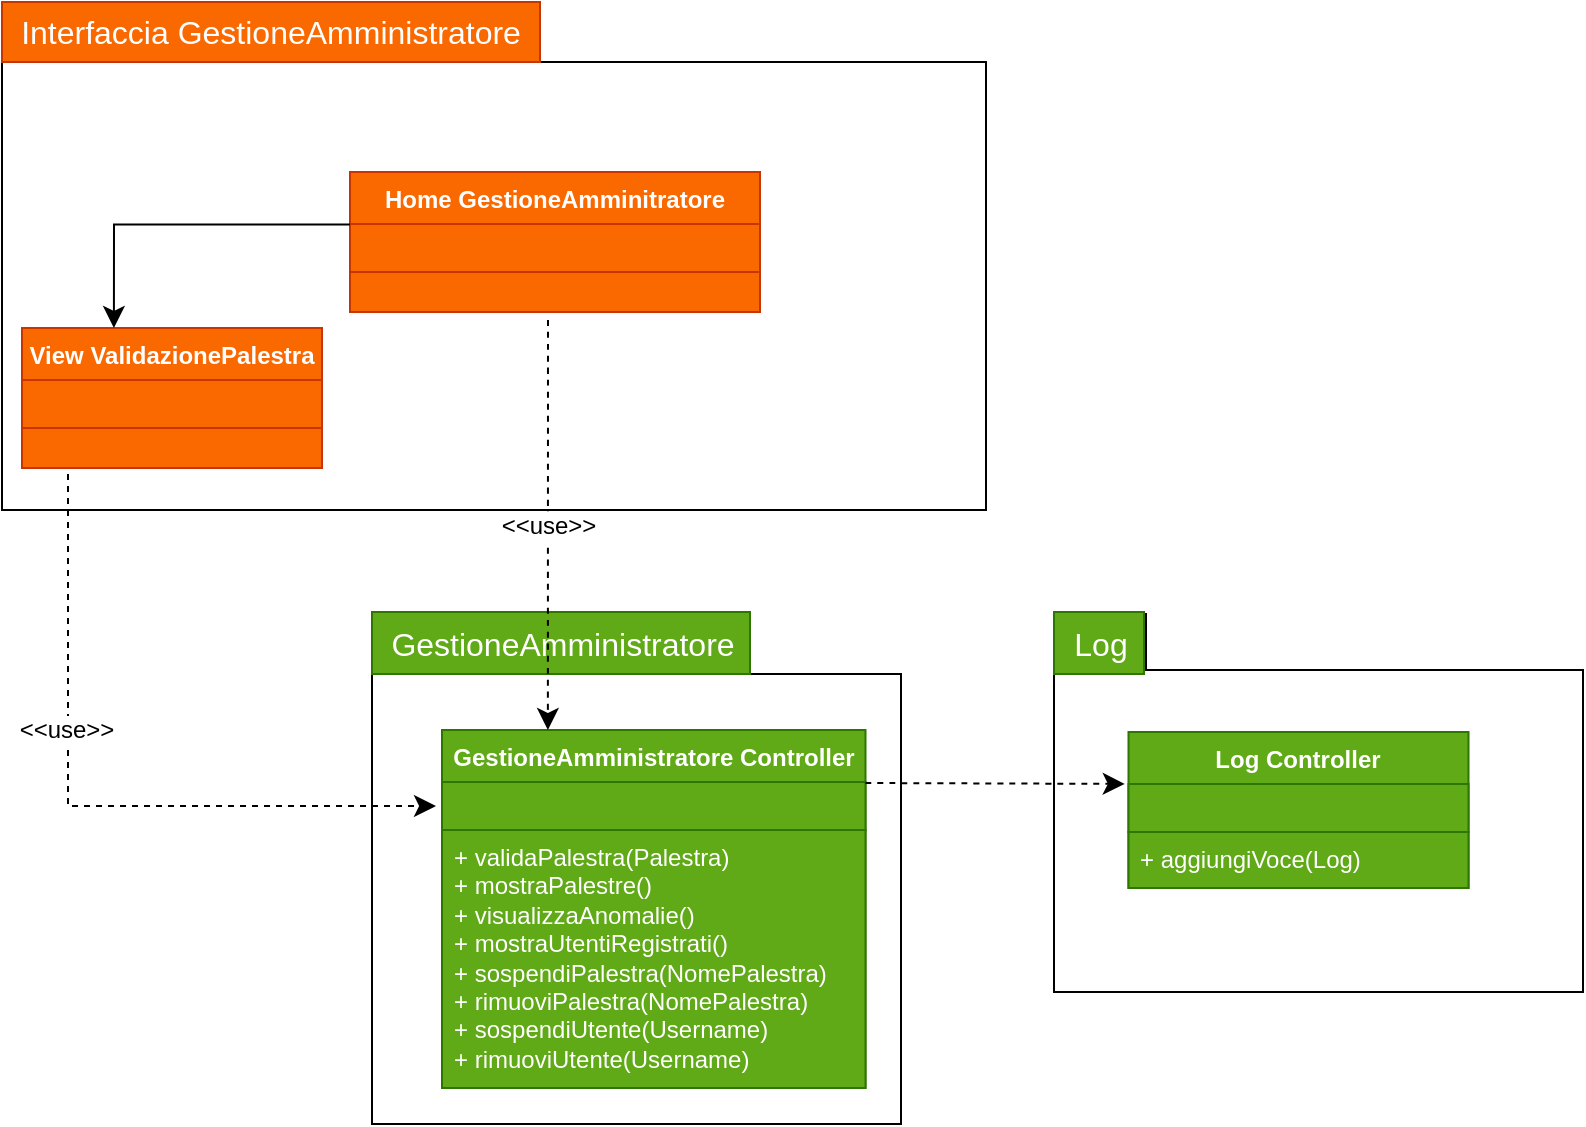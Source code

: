 <mxfile version="24.5.4" type="github">
  <diagram name="Pagina-1" id="WJZg5tV51setkM5HHoCN">
    <mxGraphModel dx="1604" dy="809" grid="0" gridSize="10" guides="1" tooltips="1" connect="1" arrows="1" fold="1" page="0" pageScale="1" pageWidth="827" pageHeight="1169" math="0" shadow="0">
      <root>
        <mxCell id="0" />
        <mxCell id="1" parent="0" />
        <mxCell id="-UqokCm4gtfoZtFQlKwy-1" value="" style="shape=folder;fontStyle=1;spacingTop=10;tabWidth=210;tabHeight=30;tabPosition=left;html=1;whiteSpace=wrap;" parent="1" vertex="1">
          <mxGeometry x="174" y="10" width="492" height="254" as="geometry" />
        </mxCell>
        <mxCell id="-UqokCm4gtfoZtFQlKwy-2" value="&lt;font color=&quot;#ffffff&quot;&gt;Interfaccia GestioneAmministratore&lt;/font&gt;" style="text;strokeColor=#C73500;fillColor=#fa6800;html=1;align=center;verticalAlign=middle;whiteSpace=wrap;rounded=0;fontSize=16;fontColor=#000000;" parent="1" vertex="1">
          <mxGeometry x="174" y="10" width="269" height="30" as="geometry" />
        </mxCell>
        <mxCell id="-UqokCm4gtfoZtFQlKwy-3" style="edgeStyle=none;curved=1;rounded=0;orthogonalLoop=1;jettySize=auto;html=1;exitX=0.5;exitY=0;exitDx=0;exitDy=0;fontSize=12;startSize=8;endSize=8;" parent="1" edge="1">
          <mxGeometry relative="1" as="geometry">
            <mxPoint x="588" y="28" as="sourcePoint" />
            <mxPoint x="588" y="28" as="targetPoint" />
          </mxGeometry>
        </mxCell>
        <mxCell id="-UqokCm4gtfoZtFQlKwy-4" value="" style="shape=folder;fontStyle=1;spacingTop=10;tabWidth=140;tabHeight=31;tabPosition=left;html=1;whiteSpace=wrap;" parent="1" vertex="1">
          <mxGeometry x="359" y="315" width="264.5" height="256" as="geometry" />
        </mxCell>
        <mxCell id="-UqokCm4gtfoZtFQlKwy-5" value="GestioneAmministratore" style="text;html=1;align=center;verticalAlign=middle;resizable=0;points=[];autosize=1;fontSize=16;fillColor=#60a917;fontColor=#ffffff;strokeColor=#2D7600;" parent="1" vertex="1">
          <mxGeometry x="359" y="315" width="189" height="31" as="geometry" />
        </mxCell>
        <mxCell id="-UqokCm4gtfoZtFQlKwy-6" value="&lt;font color=&quot;#ffffff&quot;&gt;View ValidazionePalestra&lt;br&gt;&lt;/font&gt;" style="swimlane;fontStyle=1;align=center;verticalAlign=top;childLayout=stackLayout;horizontal=1;startSize=26;horizontalStack=0;resizeParent=1;resizeParentMax=0;resizeLast=0;collapsible=1;marginBottom=0;whiteSpace=wrap;html=1;fillColor=#fa6800;fontColor=#000000;strokeColor=#C73500;" parent="1" vertex="1">
          <mxGeometry x="184" y="173" width="150" height="70" as="geometry" />
        </mxCell>
        <mxCell id="-UqokCm4gtfoZtFQlKwy-7" value="" style="text;strokeColor=#C73500;fillColor=#fa6800;align=left;verticalAlign=top;spacingLeft=4;spacingRight=4;overflow=hidden;rotatable=0;points=[[0,0.5],[1,0.5]];portConstraint=eastwest;whiteSpace=wrap;html=1;fontColor=#000000;" parent="-UqokCm4gtfoZtFQlKwy-6" vertex="1">
          <mxGeometry y="26" width="150" height="24" as="geometry" />
        </mxCell>
        <mxCell id="-UqokCm4gtfoZtFQlKwy-8" value="" style="line;strokeWidth=1;fillColor=#fa6800;align=left;verticalAlign=middle;spacingTop=-1;spacingLeft=3;spacingRight=3;rotatable=0;labelPosition=right;points=[];portConstraint=eastwest;strokeColor=#FF8000;fontColor=#000000;" parent="-UqokCm4gtfoZtFQlKwy-6" vertex="1">
          <mxGeometry y="50" width="150" as="geometry" />
        </mxCell>
        <mxCell id="-UqokCm4gtfoZtFQlKwy-9" value="&lt;div&gt;&lt;br&gt;&lt;/div&gt;&lt;div&gt;&lt;br&gt;&lt;/div&gt;" style="text;strokeColor=#C73500;fillColor=#fa6800;align=left;verticalAlign=top;spacingLeft=4;spacingRight=4;overflow=hidden;rotatable=0;points=[[0,0.5],[1,0.5]];portConstraint=eastwest;whiteSpace=wrap;html=1;fontColor=#000000;" parent="-UqokCm4gtfoZtFQlKwy-6" vertex="1">
          <mxGeometry y="50" width="150" height="20" as="geometry" />
        </mxCell>
        <mxCell id="-UqokCm4gtfoZtFQlKwy-15" value="&lt;font color=&quot;#ffffff&quot;&gt;Home GestioneAmminitratore&lt;/font&gt;" style="swimlane;fontStyle=1;align=center;verticalAlign=top;childLayout=stackLayout;horizontal=1;startSize=26;horizontalStack=0;resizeParent=1;resizeParentMax=0;resizeLast=0;collapsible=1;marginBottom=0;whiteSpace=wrap;html=1;fillColor=#fa6800;fontColor=#000000;strokeColor=#C73500;" parent="1" vertex="1">
          <mxGeometry x="348" y="95" width="205" height="70" as="geometry" />
        </mxCell>
        <mxCell id="-UqokCm4gtfoZtFQlKwy-16" value="" style="text;strokeColor=#C73500;fillColor=#fa6800;align=left;verticalAlign=top;spacingLeft=4;spacingRight=4;overflow=hidden;rotatable=0;points=[[0,0.5],[1,0.5]];portConstraint=eastwest;whiteSpace=wrap;html=1;fontColor=#000000;" parent="-UqokCm4gtfoZtFQlKwy-15" vertex="1">
          <mxGeometry y="26" width="205" height="24" as="geometry" />
        </mxCell>
        <mxCell id="-UqokCm4gtfoZtFQlKwy-17" value="" style="line;strokeWidth=1;fillColor=#fa6800;align=left;verticalAlign=middle;spacingTop=-1;spacingLeft=3;spacingRight=3;rotatable=0;labelPosition=right;points=[];portConstraint=eastwest;strokeColor=#FF8000;fontColor=#000000;" parent="-UqokCm4gtfoZtFQlKwy-15" vertex="1">
          <mxGeometry y="50" width="205" as="geometry" />
        </mxCell>
        <mxCell id="-UqokCm4gtfoZtFQlKwy-18" value="&lt;div&gt;&lt;br&gt;&lt;/div&gt;&lt;div&gt;&lt;br&gt;&lt;/div&gt;" style="text;strokeColor=#C73500;fillColor=#fa6800;align=left;verticalAlign=top;spacingLeft=4;spacingRight=4;overflow=hidden;rotatable=0;points=[[0,0.5],[1,0.5]];portConstraint=eastwest;whiteSpace=wrap;html=1;fontColor=#000000;" parent="-UqokCm4gtfoZtFQlKwy-15" vertex="1">
          <mxGeometry y="50" width="205" height="20" as="geometry" />
        </mxCell>
        <mxCell id="-UqokCm4gtfoZtFQlKwy-19" value="&lt;font color=&quot;#ffffff&quot;&gt;GestioneAmministratore Controller&lt;br&gt;&lt;/font&gt;" style="swimlane;fontStyle=1;align=center;verticalAlign=top;childLayout=stackLayout;horizontal=1;startSize=26;horizontalStack=0;resizeParent=1;resizeParentMax=0;resizeLast=0;collapsible=1;marginBottom=0;whiteSpace=wrap;html=1;fillColor=#60a917;fontColor=#ffffff;strokeColor=#2D7600;" parent="1" vertex="1">
          <mxGeometry x="394" y="374" width="211.75" height="179" as="geometry" />
        </mxCell>
        <mxCell id="-UqokCm4gtfoZtFQlKwy-20" value="" style="text;strokeColor=#2D7600;fillColor=#60a917;align=left;verticalAlign=top;spacingLeft=4;spacingRight=4;overflow=hidden;rotatable=0;points=[[0,0.5],[1,0.5]];portConstraint=eastwest;whiteSpace=wrap;html=1;fontColor=#ffffff;" parent="-UqokCm4gtfoZtFQlKwy-19" vertex="1">
          <mxGeometry y="26" width="211.75" height="24" as="geometry" />
        </mxCell>
        <mxCell id="-UqokCm4gtfoZtFQlKwy-21" value="" style="line;strokeWidth=1;fillColor=#fa6800;align=left;verticalAlign=middle;spacingTop=-1;spacingLeft=3;spacingRight=3;rotatable=0;labelPosition=right;points=[];portConstraint=eastwest;strokeColor=#FF8000;fontColor=#000000;" parent="-UqokCm4gtfoZtFQlKwy-19" vertex="1">
          <mxGeometry y="50" width="211.75" as="geometry" />
        </mxCell>
        <mxCell id="-UqokCm4gtfoZtFQlKwy-22" value="&lt;div&gt;+ validaPalestra(Palestra)&lt;br&gt;&lt;/div&gt;&lt;div&gt;+ mostraPalestre()&lt;br&gt;&lt;/div&gt;&lt;div&gt;+ visualizzaAnomalie()&lt;/div&gt;&lt;div&gt;+ mostraUtentiRegistrati()&lt;/div&gt;&lt;div&gt;+ sospendiPalestra(NomePalestra)&lt;/div&gt;&lt;div&gt;+ rimuoviPalestra(NomePalestra)&lt;/div&gt;&lt;div&gt;+ sospendiUtente(Username)&lt;/div&gt;&lt;div&gt;+ rimuoviUtente(Username)&lt;/div&gt;" style="text;strokeColor=#2D7600;fillColor=#60a917;align=left;verticalAlign=top;spacingLeft=4;spacingRight=4;overflow=hidden;rotatable=0;points=[[0,0.5],[1,0.5]];portConstraint=eastwest;whiteSpace=wrap;html=1;fontColor=#ffffff;" parent="-UqokCm4gtfoZtFQlKwy-19" vertex="1">
          <mxGeometry y="50" width="211.75" height="129" as="geometry" />
        </mxCell>
        <mxCell id="-UqokCm4gtfoZtFQlKwy-23" style="edgeStyle=none;curved=1;rounded=0;orthogonalLoop=1;jettySize=auto;html=1;fontSize=12;startSize=8;endSize=8;dashed=1;entryX=0.25;entryY=0;entryDx=0;entryDy=0;" parent="1" target="-UqokCm4gtfoZtFQlKwy-19" edge="1">
          <mxGeometry relative="1" as="geometry">
            <mxPoint x="522" y="410" as="targetPoint" />
            <mxPoint x="447" y="169" as="sourcePoint" />
          </mxGeometry>
        </mxCell>
        <mxCell id="-UqokCm4gtfoZtFQlKwy-24" value="&amp;lt;&amp;lt;use&amp;gt;&amp;gt;" style="edgeLabel;html=1;align=center;verticalAlign=middle;resizable=0;points=[];fontSize=12;" parent="-UqokCm4gtfoZtFQlKwy-23" vertex="1" connectable="0">
          <mxGeometry x="-0.354" y="5" relative="1" as="geometry">
            <mxPoint x="-5" y="37" as="offset" />
          </mxGeometry>
        </mxCell>
        <mxCell id="-UqokCm4gtfoZtFQlKwy-25" style="edgeStyle=none;curved=0;rounded=0;orthogonalLoop=1;jettySize=auto;html=1;exitX=0.5;exitY=1;exitDx=0;exitDy=0;fontSize=12;startSize=8;endSize=8;entryX=0;entryY=0.25;entryDx=0;entryDy=0;dashed=1;strokeColor=none;" parent="1" target="-UqokCm4gtfoZtFQlKwy-19" edge="1">
          <mxGeometry relative="1" as="geometry">
            <mxPoint x="264" y="214" as="sourcePoint" />
            <mxPoint x="264" y="533" as="targetPoint" />
            <Array as="points">
              <mxPoint x="264" y="434" />
            </Array>
          </mxGeometry>
        </mxCell>
        <mxCell id="-UqokCm4gtfoZtFQlKwy-26" style="edgeStyle=none;curved=0;rounded=0;orthogonalLoop=1;jettySize=auto;html=1;fontSize=12;startSize=8;endSize=8;dashed=1;" parent="1" edge="1">
          <mxGeometry relative="1" as="geometry">
            <mxPoint x="207" y="246" as="sourcePoint" />
            <mxPoint x="391" y="412" as="targetPoint" />
            <Array as="points">
              <mxPoint x="207" y="412" />
            </Array>
          </mxGeometry>
        </mxCell>
        <mxCell id="-UqokCm4gtfoZtFQlKwy-27" value="&amp;lt;&amp;lt;use&amp;gt;&amp;gt;" style="edgeLabel;html=1;align=center;verticalAlign=middle;resizable=0;points=[];fontSize=12;" parent="-UqokCm4gtfoZtFQlKwy-26" vertex="1" connectable="0">
          <mxGeometry x="-0.272" y="-1" relative="1" as="geometry">
            <mxPoint as="offset" />
          </mxGeometry>
        </mxCell>
        <mxCell id="-UqokCm4gtfoZtFQlKwy-31" style="edgeStyle=none;curved=0;rounded=0;orthogonalLoop=1;jettySize=auto;html=1;fontSize=12;startSize=8;endSize=8;" parent="1" edge="1">
          <mxGeometry relative="1" as="geometry">
            <mxPoint x="348" y="121.25" as="sourcePoint" />
            <mxPoint x="229.95" y="173" as="targetPoint" />
            <Array as="points">
              <mxPoint x="230" y="121.25" />
            </Array>
          </mxGeometry>
        </mxCell>
        <mxCell id="Xs4WIwLngwTa04sp4Ij4-1" value="" style="shape=folder;fontStyle=1;spacingTop=10;tabWidth=46;tabHeight=28;tabPosition=left;html=1;whiteSpace=wrap;" parent="1" vertex="1">
          <mxGeometry x="700" y="316" width="264.5" height="189" as="geometry" />
        </mxCell>
        <mxCell id="Xs4WIwLngwTa04sp4Ij4-2" value="Log" style="text;html=1;align=center;verticalAlign=middle;resizable=0;points=[];autosize=1;fontSize=16;fillColor=#60a917;fontColor=#ffffff;strokeColor=#2D7600;" parent="1" vertex="1">
          <mxGeometry x="700" y="315" width="45" height="31" as="geometry" />
        </mxCell>
        <mxCell id="Xs4WIwLngwTa04sp4Ij4-3" value="Log Controller" style="swimlane;fontStyle=1;align=center;verticalAlign=top;childLayout=stackLayout;horizontal=1;startSize=26;horizontalStack=0;resizeParent=1;resizeParentMax=0;resizeLast=0;collapsible=1;marginBottom=0;whiteSpace=wrap;html=1;fillColor=#60a917;fontColor=#ffffff;strokeColor=#2D7600;" parent="1" vertex="1">
          <mxGeometry x="737.25" y="375" width="170" height="78" as="geometry" />
        </mxCell>
        <mxCell id="Xs4WIwLngwTa04sp4Ij4-4" value="" style="text;strokeColor=#2D7600;fillColor=#60a917;align=left;verticalAlign=top;spacingLeft=4;spacingRight=4;overflow=hidden;rotatable=0;points=[[0,0.5],[1,0.5]];portConstraint=eastwest;whiteSpace=wrap;html=1;fontColor=#ffffff;" parent="Xs4WIwLngwTa04sp4Ij4-3" vertex="1">
          <mxGeometry y="26" width="170" height="24" as="geometry" />
        </mxCell>
        <mxCell id="Xs4WIwLngwTa04sp4Ij4-5" value="" style="line;strokeWidth=1;fillColor=#fa6800;align=left;verticalAlign=middle;spacingTop=-1;spacingLeft=3;spacingRight=3;rotatable=0;labelPosition=right;points=[];portConstraint=eastwest;strokeColor=#FF8000;fontColor=#000000;" parent="Xs4WIwLngwTa04sp4Ij4-3" vertex="1">
          <mxGeometry y="50" width="170" as="geometry" />
        </mxCell>
        <mxCell id="Xs4WIwLngwTa04sp4Ij4-6" value="+ aggiungiVoce(Log)" style="text;strokeColor=#2D7600;fillColor=#60a917;align=left;verticalAlign=top;spacingLeft=4;spacingRight=4;overflow=hidden;rotatable=0;points=[[0,0.5],[1,0.5]];portConstraint=eastwest;whiteSpace=wrap;html=1;fontColor=#ffffff;" parent="Xs4WIwLngwTa04sp4Ij4-3" vertex="1">
          <mxGeometry y="50" width="170" height="28" as="geometry" />
        </mxCell>
        <mxCell id="Xs4WIwLngwTa04sp4Ij4-7" style="edgeStyle=none;curved=1;rounded=0;orthogonalLoop=1;jettySize=auto;html=1;exitX=1;exitY=0.25;exitDx=0;exitDy=0;fontSize=12;startSize=8;endSize=8;entryX=-0.011;entryY=-0.002;entryDx=0;entryDy=0;entryPerimeter=0;dashed=1;" parent="1" target="Xs4WIwLngwTa04sp4Ij4-4" edge="1">
          <mxGeometry relative="1" as="geometry">
            <mxPoint x="605.75" y="400.5" as="sourcePoint" />
            <mxPoint x="731" y="400" as="targetPoint" />
          </mxGeometry>
        </mxCell>
      </root>
    </mxGraphModel>
  </diagram>
</mxfile>
